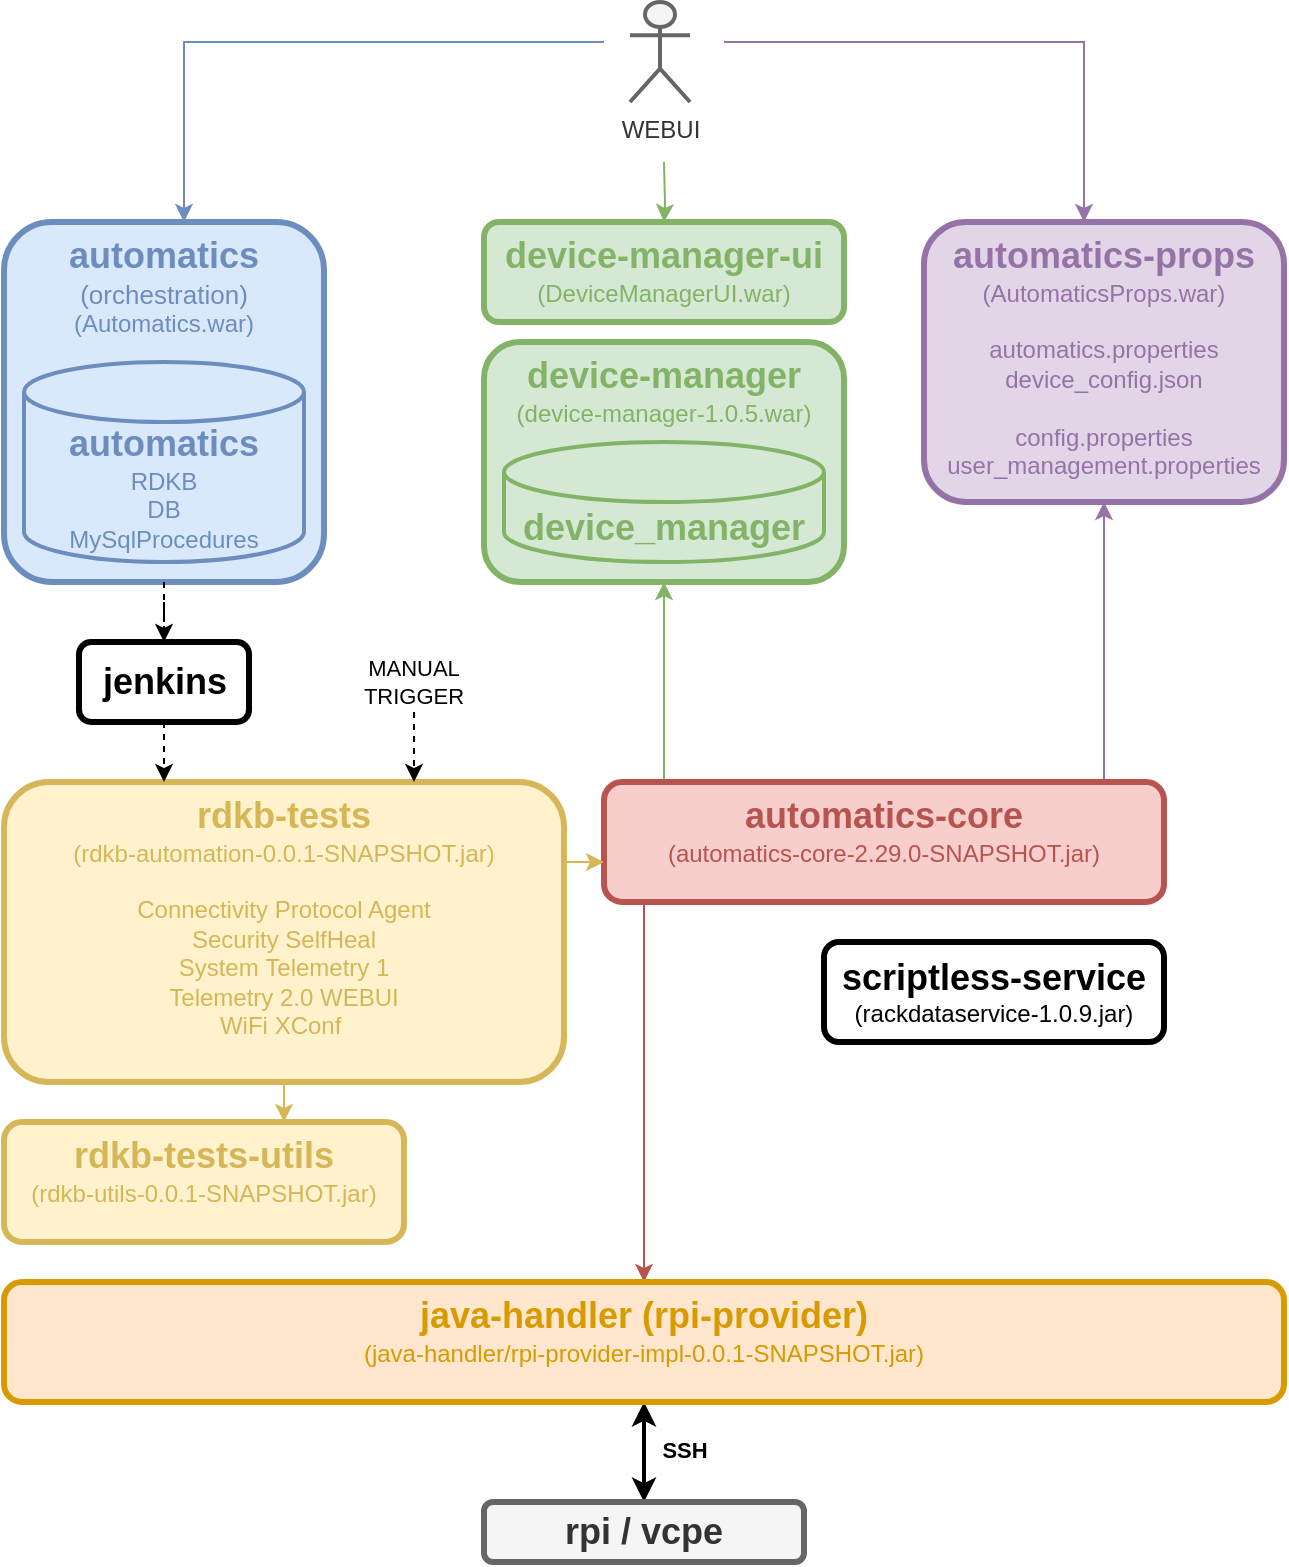 <mxfile version="26.2.2">
  <diagram name="Page-1" id="lpUnfm5_lNVP8Nxv4EvT">
    <mxGraphModel dx="2352" dy="966" grid="1" gridSize="10" guides="1" tooltips="1" connect="1" arrows="1" fold="1" page="1" pageScale="1" pageWidth="850" pageHeight="1100" math="0" shadow="0">
      <root>
        <mxCell id="0" />
        <mxCell id="1" parent="0" />
        <mxCell id="MTEvVDYGK0sBAC2YNGp0-5" value="&lt;font style=&quot;font-size: 18px;&quot;&gt;&lt;b&gt;device-manager&lt;/b&gt;&lt;/font&gt;&lt;div&gt;(device-manager-1.0.5.war)&lt;/div&gt;" style="rounded=1;whiteSpace=wrap;html=1;fillColor=#d5e8d4;strokeColor=#82b366;strokeWidth=3;verticalAlign=top;fontColor=light-dark(#82b366, #ededed);" parent="1" vertex="1">
          <mxGeometry x="-520" y="190" width="180" height="120" as="geometry" />
        </mxCell>
        <mxCell id="MTEvVDYGK0sBAC2YNGp0-1" value="&lt;font style=&quot;font-size: 16px;&quot;&gt;&lt;b style=&quot;font-size: 18px;&quot;&gt;device_manager&lt;/b&gt;&lt;/font&gt;" style="shape=cylinder3;whiteSpace=wrap;html=1;boundedLbl=1;backgroundOutline=1;size=15;fillColor=#d5e8d4;strokeColor=#82b366;strokeWidth=2;fontColor=light-dark(#82b366, #ededed);" parent="1" vertex="1">
          <mxGeometry x="-510" y="240" width="160" height="60" as="geometry" />
        </mxCell>
        <mxCell id="5eYZc-xgGTxoTWhnLy-0-2" value="" style="edgeStyle=orthogonalEdgeStyle;rounded=0;orthogonalLoop=1;jettySize=auto;html=1;fillColor=#e1d5e7;strokeColor=#9673a6;" parent="1" source="MTEvVDYGK0sBAC2YNGp0-7" target="MTEvVDYGK0sBAC2YNGp0-3" edge="1">
          <mxGeometry relative="1" as="geometry">
            <mxPoint x="-450" y="-90" as="targetPoint" />
            <Array as="points">
              <mxPoint x="-210" y="390" />
              <mxPoint x="-210" y="390" />
            </Array>
          </mxGeometry>
        </mxCell>
        <mxCell id="MTEvVDYGK0sBAC2YNGp0-3" value="&lt;font style=&quot;font-size: 18px;&quot;&gt;&lt;b&gt;automatics-props&lt;/b&gt;&lt;/font&gt;&lt;div&gt;(AutomaticsProps.war)&lt;/div&gt;&lt;div&gt;&lt;br&gt;&lt;/div&gt;&lt;div&gt;automatics.properties&lt;br&gt;&lt;/div&gt;&lt;div&gt;device_config.json&lt;br&gt;&lt;/div&gt;&lt;div&gt;&lt;br&gt;&lt;/div&gt;&lt;div&gt;config.properties&lt;/div&gt;&lt;div&gt;user_management.properties&lt;br&gt;&lt;/div&gt;" style="rounded=1;whiteSpace=wrap;html=1;fillColor=#e1d5e7;strokeColor=#9673a6;strokeWidth=3;fontColor=light-dark(#9673a6, #ededed);verticalAlign=top;" parent="1" vertex="1">
          <mxGeometry x="-300" y="130" width="180" height="140" as="geometry" />
        </mxCell>
        <mxCell id="MUGtkDOOb6AwI-r9mKOD-3" value="" style="edgeStyle=orthogonalEdgeStyle;rounded=0;orthogonalLoop=1;jettySize=auto;html=1;fillColor=#dae8fc;strokeColor=#6c8ebf;" parent="1" target="MTEvVDYGK0sBAC2YNGp0-4" edge="1">
          <mxGeometry relative="1" as="geometry">
            <mxPoint x="-460" y="40" as="sourcePoint" />
            <mxPoint x="-880" y="360" as="targetPoint" />
            <Array as="points">
              <mxPoint x="-670" y="40" />
            </Array>
          </mxGeometry>
        </mxCell>
        <mxCell id="MTEvVDYGK0sBAC2YNGp0-4" value="&lt;font style=&quot;font-size: 18px;&quot;&gt;&lt;b&gt;automatics&lt;/b&gt;&lt;/font&gt;&lt;div&gt;&lt;font style=&quot;font-size: 13px;&quot;&gt;(orchestration)&lt;/font&gt;&lt;br&gt;&lt;div&gt;(Automatics.war)&lt;/div&gt;&lt;/div&gt;" style="rounded=1;whiteSpace=wrap;html=1;fillColor=#dae8fc;strokeColor=#6c8ebf;strokeWidth=3;verticalAlign=top;fontColor=light-dark(#6c8ebf, #ededed);" parent="1" vertex="1">
          <mxGeometry x="-760" y="130" width="160" height="180" as="geometry" />
        </mxCell>
        <mxCell id="MTEvVDYGK0sBAC2YNGp0-6" value="&lt;font style=&quot;font-size: 18px;&quot;&gt;&lt;b&gt;device-&lt;/b&gt;&lt;/font&gt;&lt;b style=&quot;font-size: 18px; background-color: transparent;&quot;&gt;manager-&lt;/b&gt;&lt;b style=&quot;font-size: 18px; background-color: transparent; color: light-dark(rgb(130, 179, 102), rgb(237, 237, 237));&quot;&gt;ui&lt;/b&gt;&lt;div&gt;&lt;div&gt;(DeviceManagerUI.war)&lt;/div&gt;&lt;/div&gt;" style="rounded=1;whiteSpace=wrap;html=1;fillColor=#d5e8d4;strokeColor=#82b366;strokeWidth=3;verticalAlign=top;fontColor=light-dark(#82b366, #ededed);" parent="1" vertex="1">
          <mxGeometry x="-520" y="130" width="180" height="50" as="geometry" />
        </mxCell>
        <mxCell id="MUGtkDOOb6AwI-r9mKOD-15" value="" style="edgeStyle=orthogonalEdgeStyle;rounded=0;orthogonalLoop=1;jettySize=auto;html=1;fillColor=#d5e8d4;strokeColor=#82b366;" parent="1" source="MTEvVDYGK0sBAC2YNGp0-7" target="MTEvVDYGK0sBAC2YNGp0-5" edge="1">
          <mxGeometry relative="1" as="geometry">
            <Array as="points">
              <mxPoint x="-430" y="390" />
              <mxPoint x="-430" y="390" />
            </Array>
          </mxGeometry>
        </mxCell>
        <mxCell id="MR5Gts8X7T_fzXWfVeWw-16" value="" style="edgeStyle=orthogonalEdgeStyle;rounded=0;orthogonalLoop=1;jettySize=auto;html=1;fillColor=#f8cecc;strokeColor=#b85450;" edge="1" parent="1" source="MTEvVDYGK0sBAC2YNGp0-7" target="MTEvVDYGK0sBAC2YNGp0-8">
          <mxGeometry relative="1" as="geometry">
            <Array as="points">
              <mxPoint x="-440" y="530" />
              <mxPoint x="-440" y="530" />
            </Array>
          </mxGeometry>
        </mxCell>
        <mxCell id="MTEvVDYGK0sBAC2YNGp0-7" value="&lt;font style=&quot;font-size: 18px;&quot;&gt;&lt;b&gt;automatics-core&lt;/b&gt;&lt;/font&gt;&lt;div&gt;(automatics-core-2.29.0-SNAPSHOT.jar)&lt;/div&gt;" style="rounded=1;whiteSpace=wrap;html=1;strokeWidth=3;fillColor=#f8cecc;strokeColor=#b85450;verticalAlign=top;fontColor=light-dark(#b85450, #ededed);" parent="1" vertex="1">
          <mxGeometry x="-460" y="410" width="280" height="60" as="geometry" />
        </mxCell>
        <mxCell id="MUGtkDOOb6AwI-r9mKOD-7" value="" style="edgeStyle=orthogonalEdgeStyle;rounded=0;orthogonalLoop=1;jettySize=auto;html=1;startArrow=classic;startFill=1;strokeWidth=2;" parent="1" source="MTEvVDYGK0sBAC2YNGp0-8" target="MUGtkDOOb6AwI-r9mKOD-6" edge="1">
          <mxGeometry relative="1" as="geometry">
            <mxPoint x="-441" y="810" as="sourcePoint" />
            <mxPoint x="-441" y="890" as="targetPoint" />
          </mxGeometry>
        </mxCell>
        <mxCell id="MUGtkDOOb6AwI-r9mKOD-8" value="SSH" style="edgeLabel;html=1;align=center;verticalAlign=middle;resizable=0;points=[];fontStyle=1" parent="MUGtkDOOb6AwI-r9mKOD-7" vertex="1" connectable="0">
          <mxGeometry x="-0.058" y="3" relative="1" as="geometry">
            <mxPoint x="17" as="offset" />
          </mxGeometry>
        </mxCell>
        <mxCell id="MTEvVDYGK0sBAC2YNGp0-8" value="&lt;font style=&quot;font-size: 18px;&quot;&gt;&lt;b&gt;java-handler (rpi-provider)&lt;/b&gt;&lt;/font&gt;&lt;div&gt;(java-handler/rpi-provider-impl-0.0.1-SNAPSHOT.jar)&lt;/div&gt;" style="rounded=1;whiteSpace=wrap;html=1;fillColor=#ffe6cc;strokeColor=#d79b00;strokeWidth=3;verticalAlign=top;fontColor=light-dark(#d79b00, #ededed);" parent="1" vertex="1">
          <mxGeometry x="-760" y="660" width="640" height="60" as="geometry" />
        </mxCell>
        <mxCell id="5eYZc-xgGTxoTWhnLy-0-5" value="" style="edgeStyle=orthogonalEdgeStyle;rounded=0;orthogonalLoop=1;jettySize=auto;html=1;fillColor=#e1d5e7;strokeColor=#9673a6;" parent="1" target="MTEvVDYGK0sBAC2YNGp0-3" edge="1">
          <mxGeometry relative="1" as="geometry">
            <mxPoint x="-815" y="660" as="targetPoint" />
            <mxPoint x="-400" y="40" as="sourcePoint" />
            <Array as="points">
              <mxPoint x="-220" y="40" />
            </Array>
          </mxGeometry>
        </mxCell>
        <mxCell id="5eYZc-xgGTxoTWhnLy-0-8" value="" style="edgeStyle=orthogonalEdgeStyle;rounded=0;orthogonalLoop=1;jettySize=auto;html=1;fillColor=#d5e8d4;strokeColor=#82b366;" parent="1" target="MTEvVDYGK0sBAC2YNGp0-6" edge="1">
          <mxGeometry relative="1" as="geometry">
            <mxPoint x="-430" y="100" as="sourcePoint" />
          </mxGeometry>
        </mxCell>
        <mxCell id="5eYZc-xgGTxoTWhnLy-0-7" value="WEBUI" style="shape=umlActor;verticalLabelPosition=bottom;verticalAlign=top;html=1;outlineConnect=0;fillColor=#f5f5f5;strokeColor=#666666;fontColor=#333333;strokeWidth=2;" parent="1" vertex="1">
          <mxGeometry x="-447" y="20" width="30" height="50" as="geometry" />
        </mxCell>
        <mxCell id="MR5Gts8X7T_fzXWfVeWw-2" value="" style="edgeStyle=orthogonalEdgeStyle;rounded=0;orthogonalLoop=1;jettySize=auto;html=1;dashed=1;exitX=0.5;exitY=1;exitDx=0;exitDy=0;" edge="1" parent="1" source="MTEvVDYGK0sBAC2YNGp0-4" target="MR5Gts8X7T_fzXWfVeWw-1">
          <mxGeometry relative="1" as="geometry" />
        </mxCell>
        <mxCell id="MTEvVDYGK0sBAC2YNGp0-2" value="&lt;font style=&quot;font-size: 16px;&quot;&gt;&lt;b style=&quot;font-size: 18px;&quot;&gt;automatics&lt;/b&gt;&lt;/font&gt;&lt;div&gt;&lt;div&gt;RDKB&lt;/div&gt;&lt;div&gt;DB&lt;/div&gt;&lt;div&gt;&lt;span style=&quot;background-color: initial;&quot;&gt;MySqlProcedures&lt;/span&gt;&lt;/div&gt;&lt;/div&gt;" style="shape=cylinder3;whiteSpace=wrap;html=1;boundedLbl=1;backgroundOutline=1;size=15;fillColor=#dae8fc;strokeColor=#6c8ebf;strokeWidth=2;fontColor=light-dark(#6c8ebf, #ededed);" parent="1" vertex="1">
          <mxGeometry x="-750" y="200" width="140" height="100" as="geometry" />
        </mxCell>
        <mxCell id="MUGtkDOOb6AwI-r9mKOD-6" value="&lt;span style=&quot;font-size: 18px;&quot;&gt;&lt;b&gt;rpi / vcpe&lt;/b&gt;&lt;/span&gt;" style="rounded=1;whiteSpace=wrap;html=1;strokeWidth=3;fillColor=#f5f5f5;strokeColor=#666666;verticalAlign=middle;fontColor=#333333;" parent="1" vertex="1">
          <mxGeometry x="-520" y="770" width="160" height="30" as="geometry" />
        </mxCell>
        <mxCell id="MUGtkDOOb6AwI-r9mKOD-12" value="" style="edgeStyle=orthogonalEdgeStyle;rounded=0;orthogonalLoop=1;jettySize=auto;html=1;fillColor=#fff2cc;strokeColor=#d6b656;" parent="1" source="MUGtkDOOb6AwI-r9mKOD-9" target="MUGtkDOOb6AwI-r9mKOD-10" edge="1">
          <mxGeometry relative="1" as="geometry">
            <Array as="points">
              <mxPoint x="-680" y="460" />
              <mxPoint x="-680" y="460" />
            </Array>
          </mxGeometry>
        </mxCell>
        <mxCell id="MR5Gts8X7T_fzXWfVeWw-10" value="" style="edgeStyle=orthogonalEdgeStyle;rounded=0;orthogonalLoop=1;jettySize=auto;html=1;fillColor=#fff2cc;strokeColor=#d6b656;" edge="1" parent="1" source="MUGtkDOOb6AwI-r9mKOD-9" target="MTEvVDYGK0sBAC2YNGp0-7">
          <mxGeometry relative="1" as="geometry">
            <Array as="points">
              <mxPoint x="-470" y="450" />
              <mxPoint x="-470" y="450" />
            </Array>
          </mxGeometry>
        </mxCell>
        <mxCell id="MUGtkDOOb6AwI-r9mKOD-9" value="&lt;span style=&quot;font-size: 18px;&quot;&gt;&lt;b&gt;rdkb-&lt;/b&gt;&lt;/span&gt;&lt;b style=&quot;font-size: 18px; background-color: transparent;&quot;&gt;tests&lt;/b&gt;&lt;div&gt;&lt;font&gt;&lt;span style=&quot;background-color: transparent;&quot;&gt;(&lt;/span&gt;&lt;span style=&quot;background-color: transparent;&quot;&gt;rdkb-automation-0.0.1-SNAPSHOT.jar&lt;/span&gt;&lt;span style=&quot;background-color: transparent;&quot;&gt;)&lt;/span&gt;&lt;/font&gt;&lt;/div&gt;&lt;div&gt;&lt;font&gt;&lt;span style=&quot;background-color: transparent;&quot;&gt;&lt;br&gt;&lt;/span&gt;&lt;/font&gt;&lt;/div&gt;&lt;div&gt;&lt;div&gt;Connectivity&amp;nbsp;&lt;span style=&quot;background-color: transparent; color: light-dark(rgb(214, 182, 86), rgb(237, 237, 237));&quot;&gt;Protocol Agent&lt;/span&gt;&lt;/div&gt;&lt;div&gt;Security&amp;nbsp;&lt;span style=&quot;background-color: transparent; color: light-dark(rgb(214, 182, 86), rgb(237, 237, 237));&quot;&gt;SelfHeal&lt;/span&gt;&lt;/div&gt;&lt;div&gt;System&amp;nbsp;&lt;span style=&quot;background-color: transparent; color: light-dark(rgb(214, 182, 86), rgb(237, 237, 237));&quot;&gt;Telemetry 1&lt;/span&gt;&lt;/div&gt;&lt;div&gt;Telemetry 2.0&amp;nbsp;&lt;span style=&quot;background-color: transparent; color: light-dark(rgb(214, 182, 86), rgb(237, 237, 237));&quot;&gt;WEBUI&lt;/span&gt;&lt;/div&gt;&lt;div&gt;WiFi&amp;nbsp;&lt;span style=&quot;background-color: transparent; color: light-dark(rgb(214, 182, 86), rgb(237, 237, 237));&quot;&gt;XConf&amp;nbsp;&lt;/span&gt;&lt;/div&gt;&lt;/div&gt;&lt;div&gt;&lt;br&gt;&lt;/div&gt;" style="rounded=1;whiteSpace=wrap;html=1;strokeWidth=3;fillColor=#fff2cc;strokeColor=#d6b656;verticalAlign=top;fontColor=light-dark(#d6b656, #ededed);" parent="1" vertex="1">
          <mxGeometry x="-760" y="410" width="280" height="150" as="geometry" />
        </mxCell>
        <mxCell id="MUGtkDOOb6AwI-r9mKOD-10" value="&lt;span style=&quot;font-size: 18px;&quot;&gt;&lt;b&gt;rdkb-&lt;/b&gt;&lt;/span&gt;&lt;b style=&quot;font-size: 18px; background-color: transparent;&quot;&gt;tests-&lt;/b&gt;&lt;b style=&quot;font-size: 18px; background-color: transparent;&quot;&gt;utils&lt;/b&gt;&lt;div&gt;&lt;font&gt;&lt;span style=&quot;background-color: transparent;&quot;&gt;(&lt;/span&gt;&lt;span style=&quot;background-color: transparent;&quot;&gt;rdkb-utils-0.0.1-SNAPSHOT.jar&lt;/span&gt;&lt;span style=&quot;background-color: transparent;&quot;&gt;)&lt;/span&gt;&lt;/font&gt;&lt;/div&gt;" style="rounded=1;whiteSpace=wrap;html=1;strokeWidth=3;fillColor=#fff2cc;strokeColor=#d6b656;verticalAlign=top;fontColor=light-dark(#d6b656, #ededed);" parent="1" vertex="1">
          <mxGeometry x="-760" y="580" width="200" height="60" as="geometry" />
        </mxCell>
        <mxCell id="MR5Gts8X7T_fzXWfVeWw-3" value="" style="edgeStyle=orthogonalEdgeStyle;rounded=0;orthogonalLoop=1;jettySize=auto;html=1;dashed=1;" edge="1" parent="1" source="MR5Gts8X7T_fzXWfVeWw-1" target="MUGtkDOOb6AwI-r9mKOD-9">
          <mxGeometry relative="1" as="geometry">
            <Array as="points">
              <mxPoint x="-680" y="440" />
              <mxPoint x="-680" y="440" />
            </Array>
          </mxGeometry>
        </mxCell>
        <mxCell id="MR5Gts8X7T_fzXWfVeWw-1" value="&lt;font style=&quot;font-size: 18px;&quot;&gt;&lt;b&gt;jenkins&lt;/b&gt;&lt;/font&gt;" style="rounded=1;whiteSpace=wrap;html=1;strokeWidth=3;verticalAlign=middle;" vertex="1" parent="1">
          <mxGeometry x="-722.5" y="340" width="85" height="40" as="geometry" />
        </mxCell>
        <mxCell id="MR5Gts8X7T_fzXWfVeWw-9" value="&lt;font style=&quot;font-size: 18px;&quot;&gt;&lt;b&gt;scriptless-service&lt;/b&gt;&lt;/font&gt;&lt;div&gt;(rackdataservice-1.0.9.jar)&lt;/div&gt;" style="rounded=1;whiteSpace=wrap;html=1;strokeWidth=3;verticalAlign=middle;" vertex="1" parent="1">
          <mxGeometry x="-350" y="490" width="170" height="50" as="geometry" />
        </mxCell>
        <mxCell id="MR5Gts8X7T_fzXWfVeWw-12" value="" style="edgeStyle=orthogonalEdgeStyle;rounded=0;orthogonalLoop=1;jettySize=auto;html=1;dashed=1;" edge="1" parent="1" source="MR5Gts8X7T_fzXWfVeWw-14" target="MUGtkDOOb6AwI-r9mKOD-9">
          <mxGeometry relative="1" as="geometry">
            <mxPoint x="-549" y="370" as="sourcePoint" />
            <mxPoint x="-548.84" y="411.05" as="targetPoint" />
            <Array as="points">
              <mxPoint x="-560" y="410" />
              <mxPoint x="-560" y="410" />
            </Array>
          </mxGeometry>
        </mxCell>
        <mxCell id="MR5Gts8X7T_fzXWfVeWw-14" value="&lt;div style=&quot;font-size: 11px; text-wrap-mode: nowrap;&quot;&gt;MANUAL&lt;/div&gt;&lt;span style=&quot;font-size: 11px; text-wrap-mode: nowrap; background-color: rgb(255, 255, 255);&quot;&gt;TRIGGER&lt;/span&gt;" style="rounded=1;whiteSpace=wrap;html=1;strokeColor=none;" vertex="1" parent="1">
          <mxGeometry x="-590" y="345" width="70" height="30" as="geometry" />
        </mxCell>
      </root>
    </mxGraphModel>
  </diagram>
</mxfile>
